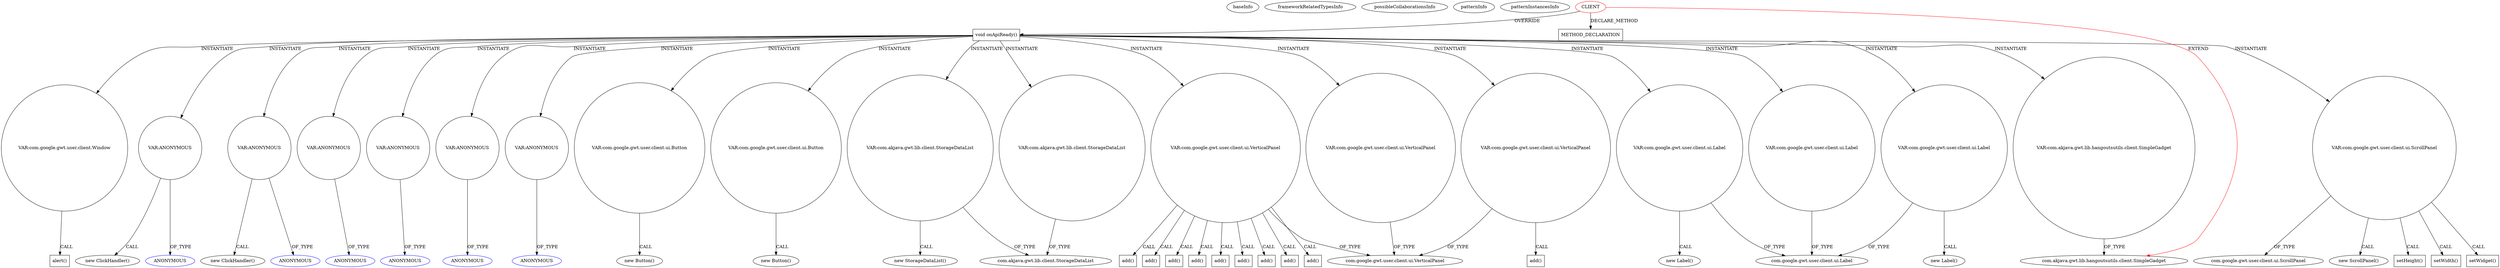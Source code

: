 digraph {
baseInfo[graphId=1628,category="pattern",isAnonymous=false,possibleRelation=false]
frameworkRelatedTypesInfo[0="com.akjava.gwt.lib.hangoutsutils.client.SimpleGadget"]
possibleCollaborationsInfo[]
patternInfo[frequency=2.0,patternRootClient=0]
patternInstancesInfo[0="akjava-GWT-Hangouts~/akjava-GWT-Hangouts/GWT-Hangouts-master/apps/easyoverlay/src/com/akjava/gwt/hangout/easyoverlay/client/EasyOverlay.java~EasyOverlay~492",1="akjava-GWT-Hangouts~/akjava-GWT-Hangouts/GWT-Hangouts-master/apps/sound-player/src/com/akjava/gwt/hangout/soundplayer/client/HangoutSoundPlayer.java~HangoutSoundPlayer~561"]
531[label="new ScrollPanel()",vertexType="CONSTRUCTOR_CALL",isFrameworkType=false]
532[label="VAR:com.google.gwt.user.client.ui.ScrollPanel",vertexType="VARIABLE_EXPRESION",isFrameworkType=false,shape=circle]
535[label="setHeight()",vertexType="INSIDE_CALL",isFrameworkType=false,shape=box]
537[label="setWidth()",vertexType="INSIDE_CALL",isFrameworkType=false,shape=box]
541[label="setWidget()",vertexType="INSIDE_CALL",isFrameworkType=false,shape=box]
533[label="com.google.gwt.user.client.ui.ScrollPanel",vertexType="FRAMEWORK_CLASS_TYPE",isFrameworkType=false]
31[label="void onApiReady()",vertexType="OVERRIDING_METHOD_DECLARATION",isFrameworkType=false,shape=box]
0[label="CLIENT",vertexType="ROOT_CLIENT_CLASS_DECLARATION",isFrameworkType=false,color=red]
379[label="VAR:com.google.gwt.user.client.Window",vertexType="VARIABLE_EXPRESION",isFrameworkType=false,shape=circle]
333[label="VAR:ANONYMOUS",vertexType="VARIABLE_EXPRESION",isFrameworkType=false,shape=circle]
332[label="new ClickHandler()",vertexType="CONSTRUCTOR_CALL",isFrameworkType=false]
421[label="VAR:ANONYMOUS",vertexType="VARIABLE_EXPRESION",isFrameworkType=false,shape=circle]
420[label="new ClickHandler()",vertexType="CONSTRUCTOR_CALL",isFrameworkType=false]
317[label="VAR:ANONYMOUS",vertexType="VARIABLE_EXPRESION",isFrameworkType=false,shape=circle]
212[label="VAR:ANONYMOUS",vertexType="VARIABLE_EXPRESION",isFrameworkType=false,shape=circle]
159[label="VAR:ANONYMOUS",vertexType="VARIABLE_EXPRESION",isFrameworkType=false,shape=circle]
408[label="VAR:ANONYMOUS",vertexType="VARIABLE_EXPRESION",isFrameworkType=false,shape=circle]
59[label="VAR:com.google.gwt.user.client.ui.Button",vertexType="VARIABLE_EXPRESION",isFrameworkType=false,shape=circle]
471[label="VAR:com.google.gwt.user.client.ui.Button",vertexType="VARIABLE_EXPRESION",isFrameworkType=false,shape=circle]
380[label="alert()",vertexType="INSIDE_CALL",isFrameworkType=false,shape=box]
570[label="METHOD_DECLARATION",vertexType="CLIENT_METHOD_DECLARATION",isFrameworkType=false,shape=box]
422[label="ANONYMOUS",vertexType="REFERENCE_ANONYMOUS_DECLARATION",isFrameworkType=false,color=blue]
409[label="ANONYMOUS",vertexType="REFERENCE_ANONYMOUS_DECLARATION",isFrameworkType=false,color=blue]
334[label="ANONYMOUS",vertexType="REFERENCE_ANONYMOUS_DECLARATION",isFrameworkType=false,color=blue]
160[label="ANONYMOUS",vertexType="REFERENCE_ANONYMOUS_DECLARATION",isFrameworkType=false,color=blue]
318[label="ANONYMOUS",vertexType="REFERENCE_ANONYMOUS_DECLARATION",isFrameworkType=false,color=blue]
213[label="ANONYMOUS",vertexType="REFERENCE_ANONYMOUS_DECLARATION",isFrameworkType=false,color=blue]
33[label="VAR:com.akjava.gwt.lib.client.StorageDataList",vertexType="VARIABLE_EXPRESION",isFrameworkType=false,shape=circle]
32[label="new StorageDataList()",vertexType="CONSTRUCTOR_CALL",isFrameworkType=false]
361[label="VAR:com.akjava.gwt.lib.client.StorageDataList",vertexType="VARIABLE_EXPRESION",isFrameworkType=false,shape=circle]
42[label="VAR:com.google.gwt.user.client.ui.VerticalPanel",vertexType="VARIABLE_EXPRESION",isFrameworkType=false,shape=circle]
7[label="com.google.gwt.user.client.ui.VerticalPanel",vertexType="FRAMEWORK_CLASS_TYPE",isFrameworkType=false]
57[label="add()",vertexType="INSIDE_CALL",isFrameworkType=false,shape=box]
396[label="add()",vertexType="INSIDE_CALL",isFrameworkType=false,shape=box]
93[label="add()",vertexType="INSIDE_CALL",isFrameworkType=false,shape=box]
394[label="add()",vertexType="INSIDE_CALL",isFrameworkType=false,shape=box]
88[label="add()",vertexType="INSIDE_CALL",isFrameworkType=false,shape=box]
148[label="add()",vertexType="INSIDE_CALL",isFrameworkType=false,shape=box]
252[label="add()",vertexType="INSIDE_CALL",isFrameworkType=false,shape=box]
529[label="VAR:com.google.gwt.user.client.ui.VerticalPanel",vertexType="VARIABLE_EXPRESION",isFrameworkType=false,shape=circle]
238[label="add()",vertexType="INSIDE_CALL",isFrameworkType=false,shape=box]
524[label="VAR:com.google.gwt.user.client.ui.VerticalPanel",vertexType="VARIABLE_EXPRESION",isFrameworkType=false,shape=circle]
347[label="add()",vertexType="INSIDE_CALL",isFrameworkType=false,shape=box]
539[label="add()",vertexType="INSIDE_CALL",isFrameworkType=false,shape=box]
1[label="com.akjava.gwt.lib.hangoutsutils.client.SimpleGadget",vertexType="FRAMEWORK_CLASS_TYPE",isFrameworkType=false]
84[label="VAR:com.akjava.gwt.lib.hangoutsutils.client.SimpleGadget",vertexType="VARIABLE_EXPRESION",isFrameworkType=false,shape=circle]
26[label="com.akjava.gwt.lib.client.StorageDataList",vertexType="FRAMEWORK_CLASS_TYPE",isFrameworkType=false]
58[label="new Button()",vertexType="CONSTRUCTOR_CALL",isFrameworkType=false]
470[label="new Button()",vertexType="CONSTRUCTOR_CALL",isFrameworkType=false]
108[label="VAR:com.google.gwt.user.client.ui.Label",vertexType="VARIABLE_EXPRESION",isFrameworkType=false,shape=circle]
107[label="new Label()",vertexType="CONSTRUCTOR_CALL",isFrameworkType=false]
109[label="com.google.gwt.user.client.ui.Label",vertexType="FRAMEWORK_CLASS_TYPE",isFrameworkType=false]
126[label="VAR:com.google.gwt.user.client.ui.Label",vertexType="VARIABLE_EXPRESION",isFrameworkType=false,shape=circle]
125[label="new Label()",vertexType="CONSTRUCTOR_CALL",isFrameworkType=false]
165[label="VAR:com.google.gwt.user.client.ui.Label",vertexType="VARIABLE_EXPRESION",isFrameworkType=false,shape=circle]
31->532[label="INSTANTIATE"]
31->84[label="INSTANTIATE"]
126->125[label="CALL"]
42->7[label="OF_TYPE"]
108->107[label="CALL"]
317->318[label="OF_TYPE"]
212->213[label="OF_TYPE"]
42->347[label="CALL"]
33->32[label="CALL"]
532->535[label="CALL"]
31->333[label="INSTANTIATE"]
361->26[label="OF_TYPE"]
529->7[label="OF_TYPE"]
31->33[label="INSTANTIATE"]
31->421[label="INSTANTIATE"]
333->334[label="OF_TYPE"]
31->524[label="INSTANTIATE"]
31->126[label="INSTANTIATE"]
31->408[label="INSTANTIATE"]
31->108[label="INSTANTIATE"]
471->470[label="CALL"]
84->1[label="OF_TYPE"]
42->394[label="CALL"]
0->31[label="OVERRIDE"]
42->238[label="CALL"]
31->361[label="INSTANTIATE"]
333->332[label="CALL"]
408->409[label="OF_TYPE"]
532->531[label="CALL"]
31->165[label="INSTANTIATE"]
31->529[label="INSTANTIATE"]
31->471[label="INSTANTIATE"]
31->317[label="INSTANTIATE"]
524->539[label="CALL"]
421->422[label="OF_TYPE"]
0->570[label="DECLARE_METHOD"]
524->7[label="OF_TYPE"]
421->420[label="CALL"]
42->57[label="CALL"]
42->148[label="CALL"]
532->541[label="CALL"]
532->533[label="OF_TYPE"]
31->42[label="INSTANTIATE"]
0->1[label="EXTEND",color=red]
165->109[label="OF_TYPE"]
31->59[label="INSTANTIATE"]
42->396[label="CALL"]
126->109[label="OF_TYPE"]
532->537[label="CALL"]
31->159[label="INSTANTIATE"]
33->26[label="OF_TYPE"]
31->212[label="INSTANTIATE"]
379->380[label="CALL"]
42->252[label="CALL"]
31->379[label="INSTANTIATE"]
42->93[label="CALL"]
108->109[label="OF_TYPE"]
59->58[label="CALL"]
42->88[label="CALL"]
159->160[label="OF_TYPE"]
}
